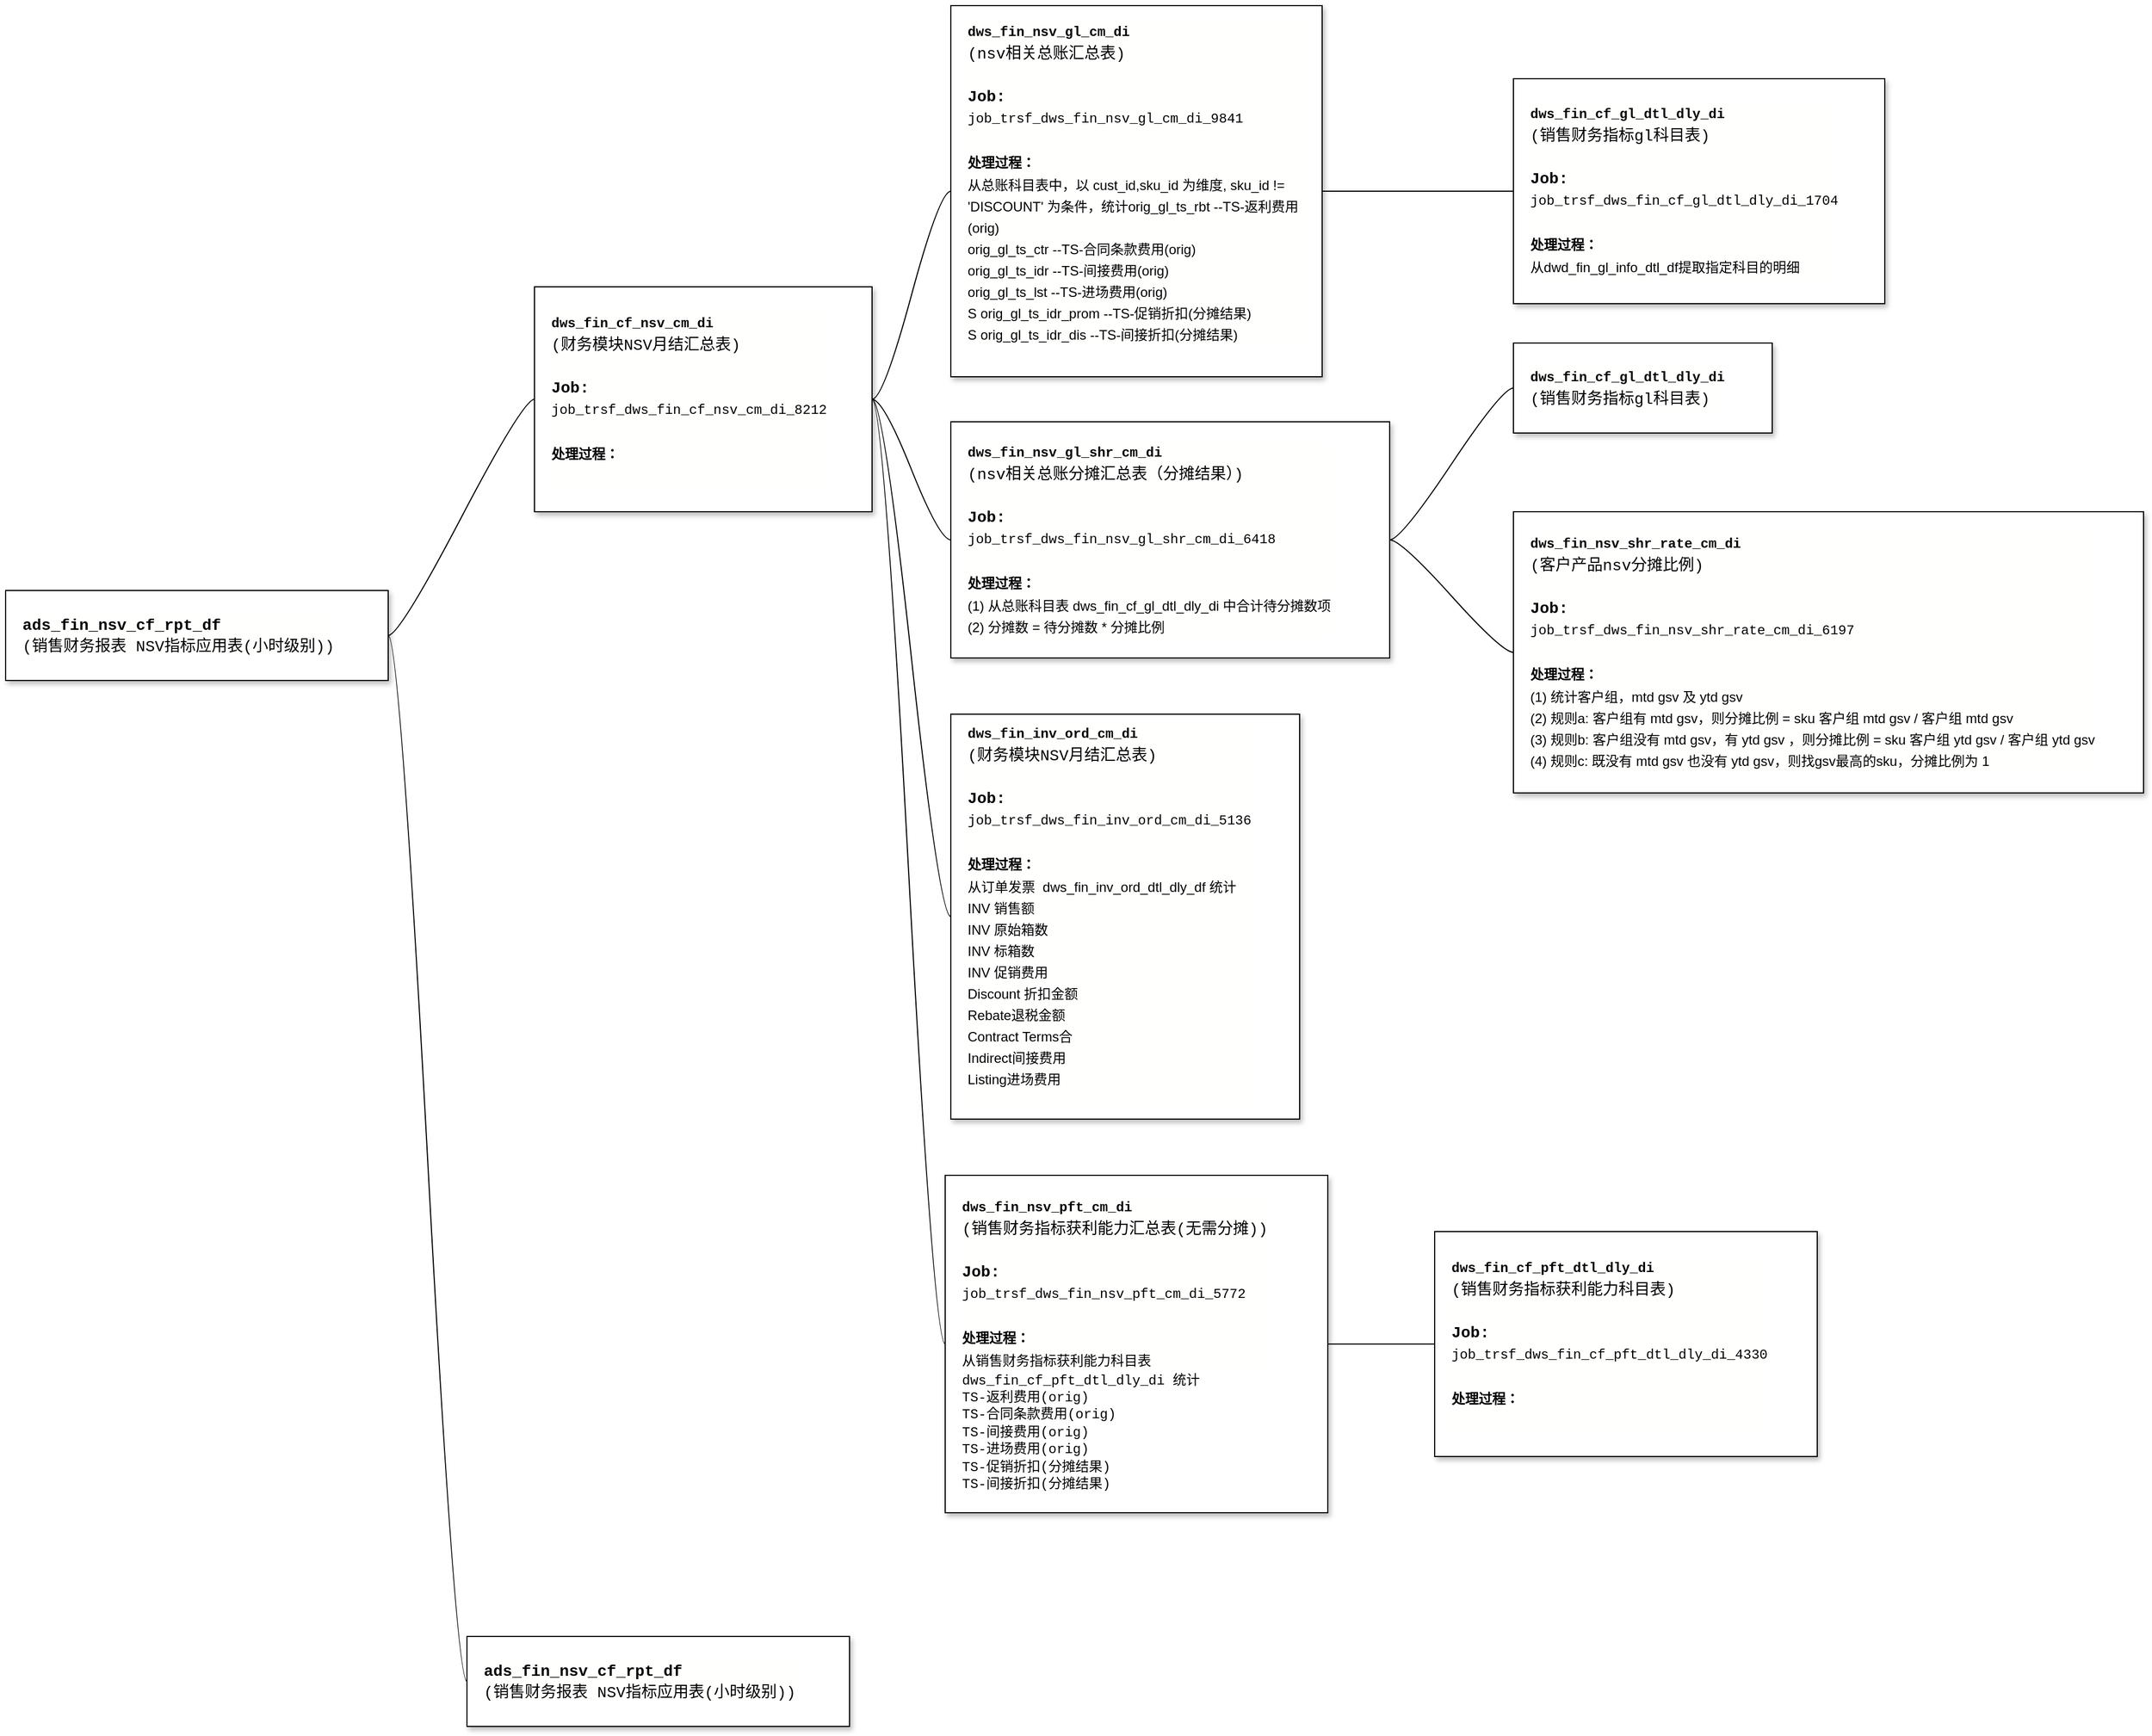 <mxfile version="22.1.18" type="github">
  <diagram name="第 1 页" id="lyR7plTBhS6jm25HHeXX">
    <mxGraphModel dx="2261" dy="746" grid="1" gridSize="10" guides="1" tooltips="1" connect="1" arrows="1" fold="1" page="1" pageScale="1" pageWidth="827" pageHeight="1169" math="0" shadow="0">
      <root>
        <mxCell id="0" />
        <mxCell id="1" parent="0" />
        <mxCell id="bTSbOXXRGPCNgvXaSEfL-14" value="" style="edgeStyle=entityRelationEdgeStyle;rounded=0;orthogonalLoop=1;jettySize=auto;html=1;startArrow=none;endArrow=none;segment=10;curved=1;sourcePerimeterSpacing=0;targetPerimeterSpacing=0;" edge="1" parent="1" source="bTSbOXXRGPCNgvXaSEfL-9" target="bTSbOXXRGPCNgvXaSEfL-13">
          <mxGeometry relative="1" as="geometry" />
        </mxCell>
        <mxCell id="bTSbOXXRGPCNgvXaSEfL-20" value="" style="edgeStyle=entityRelationEdgeStyle;rounded=0;orthogonalLoop=1;jettySize=auto;html=1;startArrow=none;endArrow=none;segment=10;curved=1;sourcePerimeterSpacing=0;targetPerimeterSpacing=0;" edge="1" parent="1" source="bTSbOXXRGPCNgvXaSEfL-9" target="bTSbOXXRGPCNgvXaSEfL-19">
          <mxGeometry relative="1" as="geometry" />
        </mxCell>
        <mxCell id="bTSbOXXRGPCNgvXaSEfL-9" value="&lt;div style=&quot;background-color: rgb(255, 255, 254); font-family: Consolas, &amp;quot;Courier New&amp;quot;, monospace; font-size: 14px; line-height: 19px;&quot;&gt;&lt;b&gt;ads_fin_nsv_cf_rpt_df&lt;/b&gt;&lt;/div&gt;&lt;div style=&quot;background-color: rgb(255, 255, 254); font-family: Consolas, &amp;quot;Courier New&amp;quot;, monospace; font-size: 14px; line-height: 19px;&quot;&gt;(销售财务报表 NSV指标应用表(小时级别))&lt;/div&gt;" style="whiteSpace=wrap;html=1;rounded=0;arcSize=50;align=left;verticalAlign=middle;strokeWidth=1;autosize=1;spacing=15;treeFolding=1;treeMoving=1;newEdgeStyle={&quot;edgeStyle&quot;:&quot;entityRelationEdgeStyle&quot;,&quot;startArrow&quot;:&quot;none&quot;,&quot;endArrow&quot;:&quot;none&quot;,&quot;segment&quot;:10,&quot;curved&quot;:1,&quot;sourcePerimeterSpacing&quot;:0,&quot;targetPerimeterSpacing&quot;:0};shadow=1;" vertex="1" parent="1">
          <mxGeometry x="-110" y="570" width="340" height="80" as="geometry" />
        </mxCell>
        <mxCell id="bTSbOXXRGPCNgvXaSEfL-16" value="" style="edgeStyle=entityRelationEdgeStyle;rounded=0;orthogonalLoop=1;jettySize=auto;html=1;startArrow=none;endArrow=none;segment=10;curved=1;sourcePerimeterSpacing=0;targetPerimeterSpacing=0;" edge="1" parent="1" source="bTSbOXXRGPCNgvXaSEfL-13" target="bTSbOXXRGPCNgvXaSEfL-15">
          <mxGeometry relative="1" as="geometry" />
        </mxCell>
        <mxCell id="bTSbOXXRGPCNgvXaSEfL-22" value="" style="edgeStyle=entityRelationEdgeStyle;rounded=0;orthogonalLoop=1;jettySize=auto;html=1;startArrow=none;endArrow=none;segment=10;curved=1;sourcePerimeterSpacing=0;targetPerimeterSpacing=0;" edge="1" parent="1" source="bTSbOXXRGPCNgvXaSEfL-13" target="bTSbOXXRGPCNgvXaSEfL-21">
          <mxGeometry relative="1" as="geometry" />
        </mxCell>
        <mxCell id="bTSbOXXRGPCNgvXaSEfL-28" value="" style="edgeStyle=entityRelationEdgeStyle;rounded=0;orthogonalLoop=1;jettySize=auto;html=1;startArrow=none;endArrow=none;segment=10;curved=1;sourcePerimeterSpacing=0;targetPerimeterSpacing=0;" edge="1" parent="1" source="bTSbOXXRGPCNgvXaSEfL-13" target="bTSbOXXRGPCNgvXaSEfL-27">
          <mxGeometry relative="1" as="geometry" />
        </mxCell>
        <mxCell id="bTSbOXXRGPCNgvXaSEfL-30" value="" style="edgeStyle=entityRelationEdgeStyle;rounded=0;orthogonalLoop=1;jettySize=auto;html=1;startArrow=none;endArrow=none;segment=10;curved=1;sourcePerimeterSpacing=0;targetPerimeterSpacing=0;" edge="1" parent="1" source="bTSbOXXRGPCNgvXaSEfL-13" target="bTSbOXXRGPCNgvXaSEfL-29">
          <mxGeometry relative="1" as="geometry" />
        </mxCell>
        <mxCell id="bTSbOXXRGPCNgvXaSEfL-13" value="&lt;div style=&quot;background-color: rgb(255, 255, 254); line-height: 19px;&quot;&gt;&lt;font face=&quot;Consolas, Courier New, monospace&quot;&gt;&lt;b&gt;dws_fin_cf_nsv_cm_di&lt;/b&gt;&lt;/font&gt;&lt;br&gt;&lt;/div&gt;&lt;div style=&quot;background-color: rgb(255, 255, 254); font-family: Consolas, &amp;quot;Courier New&amp;quot;, monospace; font-size: 14px; line-height: 19px;&quot;&gt;(财务模块NSV月结汇总表)&lt;/div&gt;&lt;div style=&quot;background-color: rgb(255, 255, 254); font-family: Consolas, &amp;quot;Courier New&amp;quot;, monospace; font-size: 14px; line-height: 19px;&quot;&gt;&lt;br&gt;&lt;/div&gt;&lt;div style=&quot;background-color: rgb(255, 255, 254); font-family: Consolas, &amp;quot;Courier New&amp;quot;, monospace; font-size: 14px; line-height: 19px;&quot;&gt;&lt;b&gt;Job:&lt;/b&gt;&lt;/div&gt;&lt;div style=&quot;background-color: rgb(255, 255, 254); line-height: 19px;&quot;&gt;&lt;font face=&quot;Consolas, Courier New, monospace&quot;&gt;job_trsf_dws_fin_cf_nsv_cm_di_8212&lt;/font&gt;&lt;br&gt;&lt;/div&gt;&lt;div style=&quot;background-color: rgb(255, 255, 254); line-height: 19px;&quot;&gt;&lt;font face=&quot;Consolas, Courier New, monospace&quot;&gt;&lt;br&gt;&lt;/font&gt;&lt;/div&gt;&lt;div style=&quot;background-color: rgb(255, 255, 254); line-height: 19px;&quot;&gt;&lt;font face=&quot;Consolas, Courier New, monospace&quot;&gt;&lt;b&gt;处理过程：&lt;/b&gt;&lt;/font&gt;&lt;/div&gt;&lt;div style=&quot;background-color: rgb(255, 255, 254); line-height: 19px;&quot;&gt;&lt;br&gt;&lt;/div&gt;" style="whiteSpace=wrap;html=1;rounded=0;arcSize=50;align=left;verticalAlign=middle;strokeWidth=1;autosize=1;spacing=15;treeFolding=1;treeMoving=1;newEdgeStyle={&quot;edgeStyle&quot;:&quot;entityRelationEdgeStyle&quot;,&quot;startArrow&quot;:&quot;none&quot;,&quot;endArrow&quot;:&quot;none&quot;,&quot;segment&quot;:10,&quot;curved&quot;:1,&quot;sourcePerimeterSpacing&quot;:0,&quot;targetPerimeterSpacing&quot;:0};shadow=1;" vertex="1" parent="1">
          <mxGeometry x="360" y="300" width="300" height="200" as="geometry" />
        </mxCell>
        <mxCell id="bTSbOXXRGPCNgvXaSEfL-18" value="" style="edgeStyle=entityRelationEdgeStyle;rounded=0;orthogonalLoop=1;jettySize=auto;html=1;startArrow=none;endArrow=none;segment=10;curved=1;sourcePerimeterSpacing=0;targetPerimeterSpacing=0;" edge="1" parent="1" source="bTSbOXXRGPCNgvXaSEfL-15" target="bTSbOXXRGPCNgvXaSEfL-17">
          <mxGeometry relative="1" as="geometry" />
        </mxCell>
        <mxCell id="bTSbOXXRGPCNgvXaSEfL-15" value="&lt;div style=&quot;background-color: rgb(255, 255, 254); line-height: 19px;&quot;&gt;&lt;font face=&quot;Consolas, Courier New, monospace&quot;&gt;&lt;b&gt;dws_fin_nsv_gl_cm_di&lt;/b&gt;&lt;/font&gt;&lt;br&gt;&lt;/div&gt;&lt;div style=&quot;background-color: rgb(255, 255, 254); font-family: Consolas, &amp;quot;Courier New&amp;quot;, monospace; font-size: 14px; line-height: 19px;&quot;&gt;(nsv相关总账汇总表)&lt;/div&gt;&lt;div style=&quot;background-color: rgb(255, 255, 254); font-family: Consolas, &amp;quot;Courier New&amp;quot;, monospace; font-size: 14px; line-height: 19px;&quot;&gt;&lt;br&gt;&lt;/div&gt;&lt;div style=&quot;background-color: rgb(255, 255, 254); font-family: Consolas, &amp;quot;Courier New&amp;quot;, monospace; font-size: 14px; line-height: 19px;&quot;&gt;&lt;b&gt;Job:&lt;/b&gt;&lt;/div&gt;&lt;div style=&quot;background-color: rgb(255, 255, 254); line-height: 19px;&quot;&gt;&lt;font face=&quot;Consolas, Courier New, monospace&quot;&gt;job_trsf_dws_fin_nsv_gl_cm_di_9841&lt;/font&gt;&lt;br&gt;&lt;/div&gt;&lt;div style=&quot;background-color: rgb(255, 255, 254); line-height: 19px;&quot;&gt;&lt;font face=&quot;Consolas, Courier New, monospace&quot;&gt;&lt;br&gt;&lt;/font&gt;&lt;/div&gt;&lt;div style=&quot;background-color: rgb(255, 255, 254); line-height: 19px;&quot;&gt;&lt;font face=&quot;Consolas, Courier New, monospace&quot;&gt;&lt;b&gt;处理过程：&lt;/b&gt;&lt;/font&gt;&lt;/div&gt;&lt;div style=&quot;background-color: rgb(255, 255, 254); line-height: 19px;&quot;&gt;从总账科目表中，以 cust_id,sku_id 为维度, sku_id != &#39;DISCOUNT&#39; 为条件，统计orig_gl_ts_rbt --TS-返利费用(orig)&lt;/div&gt;&lt;div style=&quot;background-color: rgb(255, 255, 254); line-height: 19px;&quot;&gt;orig_gl_ts_ctr --TS-合同条款费用(orig)&lt;/div&gt;&lt;div style=&quot;background-color: rgb(255, 255, 254); line-height: 19px;&quot;&gt;orig_gl_ts_idr --TS-间接费用(orig)&lt;/div&gt;&lt;div style=&quot;background-color: rgb(255, 255, 254); line-height: 19px;&quot;&gt;orig_gl_ts_lst --TS-进场费用(orig)&lt;/div&gt;&lt;div style=&quot;background-color: rgb(255, 255, 254); line-height: 19px;&quot;&gt;S orig_gl_ts_idr_prom --TS-促销折扣(分摊结果)&lt;/div&gt;&lt;div style=&quot;background-color: rgb(255, 255, 254); line-height: 19px;&quot;&gt;S orig_gl_ts_idr_dis --TS-间接折扣(分摊结果)&lt;/div&gt;&lt;div&gt;&lt;br&gt;&lt;/div&gt;" style="whiteSpace=wrap;html=1;rounded=0;arcSize=50;align=left;verticalAlign=middle;strokeWidth=1;autosize=1;spacing=15;treeFolding=1;treeMoving=1;newEdgeStyle={&quot;edgeStyle&quot;:&quot;entityRelationEdgeStyle&quot;,&quot;startArrow&quot;:&quot;none&quot;,&quot;endArrow&quot;:&quot;none&quot;,&quot;segment&quot;:10,&quot;curved&quot;:1,&quot;sourcePerimeterSpacing&quot;:0,&quot;targetPerimeterSpacing&quot;:0};shadow=1;" vertex="1" parent="1">
          <mxGeometry x="730" y="50" width="330" height="330" as="geometry" />
        </mxCell>
        <mxCell id="bTSbOXXRGPCNgvXaSEfL-17" value="&lt;div style=&quot;background-color: rgb(255, 255, 254); line-height: 19px;&quot;&gt;&lt;font face=&quot;Consolas, Courier New, monospace&quot;&gt;&lt;b&gt;dws_fin_cf_gl_dtl_dly_di&lt;/b&gt;&lt;/font&gt;&lt;br&gt;&lt;/div&gt;&lt;div style=&quot;background-color: rgb(255, 255, 254); font-family: Consolas, &amp;quot;Courier New&amp;quot;, monospace; font-size: 14px; line-height: 19px;&quot;&gt;(销售财务指标gl科目表)&lt;/div&gt;&lt;div style=&quot;background-color: rgb(255, 255, 254); font-family: Consolas, &amp;quot;Courier New&amp;quot;, monospace; font-size: 14px; line-height: 19px;&quot;&gt;&lt;br&gt;&lt;/div&gt;&lt;div style=&quot;background-color: rgb(255, 255, 254); font-family: Consolas, &amp;quot;Courier New&amp;quot;, monospace; font-size: 14px; line-height: 19px;&quot;&gt;&lt;b&gt;Job:&lt;/b&gt;&lt;/div&gt;&lt;div style=&quot;background-color: rgb(255, 255, 254); line-height: 19px;&quot;&gt;&lt;font face=&quot;Consolas, Courier New, monospace&quot;&gt;job_trsf_dws_fin_cf_gl_dtl_dly_di_1704&lt;/font&gt;&lt;br&gt;&lt;/div&gt;&lt;div style=&quot;background-color: rgb(255, 255, 254); line-height: 19px;&quot;&gt;&lt;font face=&quot;Consolas, Courier New, monospace&quot;&gt;&lt;br&gt;&lt;/font&gt;&lt;/div&gt;&lt;div style=&quot;background-color: rgb(255, 255, 254); line-height: 19px;&quot;&gt;&lt;font face=&quot;Consolas, Courier New, monospace&quot;&gt;&lt;b&gt;处理过程：&lt;/b&gt;&lt;/font&gt;&lt;/div&gt;&lt;div style=&quot;background-color: rgb(255, 255, 254); line-height: 19px;&quot;&gt;&lt;font face=&quot;Consolas, Courier New, monospace&quot;&gt;从&lt;/font&gt;dwd_fin_gl_info_dtl_df提取指定科目的明细&lt;/div&gt;" style="whiteSpace=wrap;html=1;rounded=0;arcSize=50;align=left;verticalAlign=middle;strokeWidth=1;autosize=1;spacing=15;treeFolding=1;treeMoving=1;newEdgeStyle={&quot;edgeStyle&quot;:&quot;entityRelationEdgeStyle&quot;,&quot;startArrow&quot;:&quot;none&quot;,&quot;endArrow&quot;:&quot;none&quot;,&quot;segment&quot;:10,&quot;curved&quot;:1,&quot;sourcePerimeterSpacing&quot;:0,&quot;targetPerimeterSpacing&quot;:0};shadow=1;" vertex="1" parent="1">
          <mxGeometry x="1230" y="115" width="330" height="200" as="geometry" />
        </mxCell>
        <mxCell id="bTSbOXXRGPCNgvXaSEfL-19" value="&lt;div style=&quot;background-color: rgb(255, 255, 254); font-family: Consolas, &amp;quot;Courier New&amp;quot;, monospace; font-size: 14px; line-height: 19px;&quot;&gt;&lt;b&gt;ads_fin_nsv_cf_rpt_df&lt;/b&gt;&lt;/div&gt;&lt;div style=&quot;background-color: rgb(255, 255, 254); font-family: Consolas, &amp;quot;Courier New&amp;quot;, monospace; font-size: 14px; line-height: 19px;&quot;&gt;(销售财务报表 NSV指标应用表(小时级别))&lt;/div&gt;" style="whiteSpace=wrap;html=1;rounded=0;arcSize=50;align=left;verticalAlign=middle;strokeWidth=1;autosize=1;spacing=15;treeFolding=1;treeMoving=1;newEdgeStyle={&quot;edgeStyle&quot;:&quot;entityRelationEdgeStyle&quot;,&quot;startArrow&quot;:&quot;none&quot;,&quot;endArrow&quot;:&quot;none&quot;,&quot;segment&quot;:10,&quot;curved&quot;:1,&quot;sourcePerimeterSpacing&quot;:0,&quot;targetPerimeterSpacing&quot;:0};shadow=1;" vertex="1" parent="1">
          <mxGeometry x="300" y="1500" width="340" height="80" as="geometry" />
        </mxCell>
        <mxCell id="bTSbOXXRGPCNgvXaSEfL-24" value="" style="edgeStyle=entityRelationEdgeStyle;rounded=0;orthogonalLoop=1;jettySize=auto;html=1;startArrow=none;endArrow=none;segment=10;curved=1;sourcePerimeterSpacing=0;targetPerimeterSpacing=0;" edge="1" parent="1" source="bTSbOXXRGPCNgvXaSEfL-21" target="bTSbOXXRGPCNgvXaSEfL-23">
          <mxGeometry relative="1" as="geometry" />
        </mxCell>
        <mxCell id="bTSbOXXRGPCNgvXaSEfL-26" value="" style="edgeStyle=entityRelationEdgeStyle;rounded=0;orthogonalLoop=1;jettySize=auto;html=1;startArrow=none;endArrow=none;segment=10;curved=1;sourcePerimeterSpacing=0;targetPerimeterSpacing=0;" edge="1" parent="1" source="bTSbOXXRGPCNgvXaSEfL-21" target="bTSbOXXRGPCNgvXaSEfL-25">
          <mxGeometry relative="1" as="geometry" />
        </mxCell>
        <mxCell id="bTSbOXXRGPCNgvXaSEfL-21" value="&lt;div style=&quot;background-color: rgb(255, 255, 254); line-height: 19px;&quot;&gt;&lt;font face=&quot;Consolas, Courier New, monospace&quot;&gt;&lt;b&gt;dws_fin_nsv_gl_shr_cm_di&lt;/b&gt;&lt;/font&gt;&lt;br&gt;&lt;/div&gt;&lt;div style=&quot;background-color: rgb(255, 255, 254); font-family: Consolas, &amp;quot;Courier New&amp;quot;, monospace; font-size: 14px; line-height: 19px;&quot;&gt;(nsv相关总账分摊汇总表（分摊结果）)&lt;/div&gt;&lt;div style=&quot;background-color: rgb(255, 255, 254); font-family: Consolas, &amp;quot;Courier New&amp;quot;, monospace; font-size: 14px; line-height: 19px;&quot;&gt;&lt;br&gt;&lt;/div&gt;&lt;div style=&quot;background-color: rgb(255, 255, 254); font-family: Consolas, &amp;quot;Courier New&amp;quot;, monospace; font-size: 14px; line-height: 19px;&quot;&gt;&lt;b&gt;Job:&lt;/b&gt;&lt;/div&gt;&lt;div style=&quot;background-color: rgb(255, 255, 254); line-height: 19px;&quot;&gt;&lt;font face=&quot;Consolas, Courier New, monospace&quot;&gt;job_trsf_dws_fin_nsv_gl_shr_cm_di_6418&lt;/font&gt;&lt;br&gt;&lt;/div&gt;&lt;div style=&quot;background-color: rgb(255, 255, 254); line-height: 19px;&quot;&gt;&lt;font face=&quot;Consolas, Courier New, monospace&quot;&gt;&lt;br&gt;&lt;/font&gt;&lt;/div&gt;&lt;div style=&quot;background-color: rgb(255, 255, 254); line-height: 19px;&quot;&gt;&lt;font face=&quot;Consolas, Courier New, monospace&quot;&gt;&lt;b&gt;处理过程：&lt;/b&gt;&lt;/font&gt;&lt;/div&gt;&lt;div style=&quot;background-color: rgb(255, 255, 254); line-height: 19px;&quot;&gt;(1) 从总账科目表&amp;nbsp;dws_fin_cf_gl_dtl_dly_di 中合计待分摊数项&lt;/div&gt;&lt;div style=&quot;background-color: rgb(255, 255, 254); line-height: 19px;&quot;&gt;(2) 分摊数 = 待分摊数 * 分摊比例&lt;/div&gt;" style="whiteSpace=wrap;html=1;rounded=0;arcSize=50;align=left;verticalAlign=middle;strokeWidth=1;autosize=1;spacing=15;treeFolding=1;treeMoving=1;newEdgeStyle={&quot;edgeStyle&quot;:&quot;entityRelationEdgeStyle&quot;,&quot;startArrow&quot;:&quot;none&quot;,&quot;endArrow&quot;:&quot;none&quot;,&quot;segment&quot;:10,&quot;curved&quot;:1,&quot;sourcePerimeterSpacing&quot;:0,&quot;targetPerimeterSpacing&quot;:0};shadow=1;" vertex="1" parent="1">
          <mxGeometry x="730" y="420" width="390" height="210" as="geometry" />
        </mxCell>
        <mxCell id="bTSbOXXRGPCNgvXaSEfL-23" value="&lt;div style=&quot;background-color: rgb(255, 255, 254); line-height: 19px;&quot;&gt;&lt;div style=&quot;font-family: Consolas, &amp;quot;Courier New&amp;quot;, monospace; font-size: 14px; line-height: 19px;&quot;&gt;&lt;div style=&quot;border-color: var(--border-color); font-family: Helvetica; font-size: 12px; line-height: 19px;&quot;&gt;&lt;font style=&quot;border-color: var(--border-color);&quot; face=&quot;Consolas, Courier New, monospace&quot;&gt;&lt;b style=&quot;border-color: var(--border-color);&quot;&gt;dws_fin_cf_gl_dtl_dly_di&lt;/b&gt;&lt;/font&gt;&lt;br style=&quot;border-color: var(--border-color);&quot;&gt;&lt;/div&gt;&lt;div style=&quot;border-color: var(--border-color); line-height: 19px;&quot;&gt;(销售财务指标gl科目表)&lt;/div&gt;&lt;/div&gt;&lt;/div&gt;" style="whiteSpace=wrap;html=1;rounded=0;arcSize=50;align=left;verticalAlign=middle;strokeWidth=1;autosize=1;spacing=15;treeFolding=1;treeMoving=1;newEdgeStyle={&quot;edgeStyle&quot;:&quot;entityRelationEdgeStyle&quot;,&quot;startArrow&quot;:&quot;none&quot;,&quot;endArrow&quot;:&quot;none&quot;,&quot;segment&quot;:10,&quot;curved&quot;:1,&quot;sourcePerimeterSpacing&quot;:0,&quot;targetPerimeterSpacing&quot;:0};shadow=1;" vertex="1" parent="1">
          <mxGeometry x="1230" y="350" width="230" height="80" as="geometry" />
        </mxCell>
        <mxCell id="bTSbOXXRGPCNgvXaSEfL-25" value="&lt;div style=&quot;background-color: rgb(255, 255, 254); line-height: 19px;&quot;&gt;&lt;font face=&quot;Consolas, Courier New, monospace&quot;&gt;&lt;b&gt;dws_fin_nsv_shr_rate_cm_di&lt;/b&gt;&lt;/font&gt;&lt;br&gt;&lt;/div&gt;&lt;div style=&quot;background-color: rgb(255, 255, 254); font-family: Consolas, &amp;quot;Courier New&amp;quot;, monospace; font-size: 14px; line-height: 19px;&quot;&gt;(客户产品nsv分摊比例)&lt;/div&gt;&lt;div style=&quot;background-color: rgb(255, 255, 254); font-family: Consolas, &amp;quot;Courier New&amp;quot;, monospace; font-size: 14px; line-height: 19px;&quot;&gt;&lt;br&gt;&lt;/div&gt;&lt;div style=&quot;background-color: rgb(255, 255, 254); font-family: Consolas, &amp;quot;Courier New&amp;quot;, monospace; font-size: 14px; line-height: 19px;&quot;&gt;&lt;b&gt;Job:&lt;/b&gt;&lt;/div&gt;&lt;div style=&quot;background-color: rgb(255, 255, 254); line-height: 19px;&quot;&gt;&lt;font face=&quot;Consolas, Courier New, monospace&quot;&gt;job_trsf_dws_fin_nsv_shr_rate_cm_di_6197&lt;/font&gt;&lt;br&gt;&lt;/div&gt;&lt;div style=&quot;background-color: rgb(255, 255, 254); line-height: 19px;&quot;&gt;&lt;font face=&quot;Consolas, Courier New, monospace&quot;&gt;&lt;br&gt;&lt;/font&gt;&lt;/div&gt;&lt;div style=&quot;background-color: rgb(255, 255, 254); line-height: 19px;&quot;&gt;&lt;font face=&quot;Consolas, Courier New, monospace&quot;&gt;&lt;b&gt;处理过程：&lt;/b&gt;&lt;/font&gt;&lt;/div&gt;&lt;div style=&quot;background-color: rgb(255, 255, 254); line-height: 19px;&quot;&gt;(1) 统计客户组，mtd gsv 及 ytd gsv&lt;/div&gt;&lt;div style=&quot;background-color: rgb(255, 255, 254); line-height: 19px;&quot;&gt;(2) 规则a: 客户组有 mtd gsv，则分摊比例 = sku 客户组 mtd gsv / 客户组 mtd gsv&lt;/div&gt;&lt;div style=&quot;background-color: rgb(255, 255, 254); line-height: 19px;&quot;&gt;(3) 规则b: 客户组没有 mtd gsv，有 ytd gsv ，则分摊比例 = sku 客户组 ytd gsv / 客户组 ytd gsv&lt;/div&gt;&lt;div style=&quot;background-color: rgb(255, 255, 254); line-height: 19px;&quot;&gt;(4) 规则c: 既没有 mtd gsv 也没有 ytd gsv，则找gsv最高的sku，分摊比例为 1&lt;/div&gt;" style="whiteSpace=wrap;html=1;rounded=0;arcSize=50;align=left;verticalAlign=middle;strokeWidth=1;autosize=1;spacing=15;treeFolding=1;treeMoving=1;newEdgeStyle={&quot;edgeStyle&quot;:&quot;entityRelationEdgeStyle&quot;,&quot;startArrow&quot;:&quot;none&quot;,&quot;endArrow&quot;:&quot;none&quot;,&quot;segment&quot;:10,&quot;curved&quot;:1,&quot;sourcePerimeterSpacing&quot;:0,&quot;targetPerimeterSpacing&quot;:0};shadow=1;" vertex="1" parent="1">
          <mxGeometry x="1230" y="500" width="560" height="250" as="geometry" />
        </mxCell>
        <mxCell id="bTSbOXXRGPCNgvXaSEfL-27" value="&lt;div style=&quot;background-color: rgb(255, 255, 254); line-height: 19px;&quot;&gt;&lt;font face=&quot;Consolas, Courier New, monospace&quot;&gt;&lt;b&gt;dws_fin_inv_ord_cm_di&lt;/b&gt;&lt;/font&gt;&lt;br&gt;&lt;/div&gt;&lt;div style=&quot;background-color: rgb(255, 255, 254); font-family: Consolas, &amp;quot;Courier New&amp;quot;, monospace; font-size: 14px; line-height: 19px;&quot;&gt;(财务模块NSV月结汇总表)&lt;/div&gt;&lt;div style=&quot;background-color: rgb(255, 255, 254); font-family: Consolas, &amp;quot;Courier New&amp;quot;, monospace; font-size: 14px; line-height: 19px;&quot;&gt;&lt;br&gt;&lt;/div&gt;&lt;div style=&quot;background-color: rgb(255, 255, 254); font-family: Consolas, &amp;quot;Courier New&amp;quot;, monospace; font-size: 14px; line-height: 19px;&quot;&gt;&lt;b&gt;Job:&lt;/b&gt;&lt;/div&gt;&lt;div style=&quot;background-color: rgb(255, 255, 254); line-height: 19px;&quot;&gt;&lt;font face=&quot;Consolas, Courier New, monospace&quot;&gt;job_trsf_dws_fin_inv_ord_cm_di_5136&lt;/font&gt;&lt;br&gt;&lt;/div&gt;&lt;div style=&quot;background-color: rgb(255, 255, 254); line-height: 19px;&quot;&gt;&lt;font face=&quot;Consolas, Courier New, monospace&quot;&gt;&lt;br&gt;&lt;/font&gt;&lt;/div&gt;&lt;div style=&quot;background-color: rgb(255, 255, 254); line-height: 19px;&quot;&gt;&lt;font face=&quot;Consolas, Courier New, monospace&quot;&gt;&lt;b&gt;处理过程：&lt;/b&gt;&lt;/font&gt;&lt;/div&gt;&lt;div style=&quot;background-color: rgb(255, 255, 254); line-height: 19px;&quot;&gt;从订单发票&amp;nbsp;&amp;nbsp;dws_fin_inv_ord_dtl_dly_df&amp;nbsp;统计&lt;/div&gt;&lt;div style=&quot;background-color: rgb(255, 255, 254); line-height: 19px;&quot;&gt;&lt;div style=&quot;line-height: 19px;&quot;&gt;INV 销售额&lt;/div&gt;&lt;div style=&quot;line-height: 19px;&quot;&gt;INV 原始箱数&lt;/div&gt;&lt;div style=&quot;line-height: 19px;&quot;&gt;INV 标箱数&lt;/div&gt;&lt;div style=&quot;line-height: 19px;&quot;&gt;INV 促销费用&lt;/div&gt;&lt;div style=&quot;line-height: 19px;&quot;&gt;Discount 折扣金额&lt;/div&gt;&lt;div style=&quot;line-height: 19px;&quot;&gt;Rebate退税金额&lt;/div&gt;&lt;div style=&quot;line-height: 19px;&quot;&gt;Contract Terms合&lt;/div&gt;&lt;div style=&quot;line-height: 19px;&quot;&gt;Indirect间接费用&lt;/div&gt;&lt;div style=&quot;line-height: 19px;&quot;&gt;Listing进场费用&lt;/div&gt;&lt;div&gt;&lt;br&gt;&lt;/div&gt;&lt;/div&gt;" style="whiteSpace=wrap;html=1;rounded=0;arcSize=50;align=left;verticalAlign=middle;strokeWidth=1;autosize=1;spacing=15;treeFolding=1;treeMoving=1;newEdgeStyle={&quot;edgeStyle&quot;:&quot;entityRelationEdgeStyle&quot;,&quot;startArrow&quot;:&quot;none&quot;,&quot;endArrow&quot;:&quot;none&quot;,&quot;segment&quot;:10,&quot;curved&quot;:1,&quot;sourcePerimeterSpacing&quot;:0,&quot;targetPerimeterSpacing&quot;:0};shadow=1;" vertex="1" parent="1">
          <mxGeometry x="730" y="680" width="310" height="360" as="geometry" />
        </mxCell>
        <mxCell id="bTSbOXXRGPCNgvXaSEfL-34" value="" style="edgeStyle=entityRelationEdgeStyle;rounded=0;orthogonalLoop=1;jettySize=auto;html=1;startArrow=none;endArrow=none;segment=10;curved=1;sourcePerimeterSpacing=0;targetPerimeterSpacing=0;" edge="1" parent="1" source="bTSbOXXRGPCNgvXaSEfL-29" target="bTSbOXXRGPCNgvXaSEfL-33">
          <mxGeometry relative="1" as="geometry" />
        </mxCell>
        <mxCell id="bTSbOXXRGPCNgvXaSEfL-29" value="&lt;div style=&quot;background-color: rgb(255, 255, 254); line-height: 19px;&quot;&gt;&lt;font face=&quot;Consolas, Courier New, monospace&quot;&gt;&lt;b&gt;dws_fin_nsv_pft_cm_di&lt;/b&gt;&lt;/font&gt;&lt;br&gt;&lt;/div&gt;&lt;div style=&quot;background-color: rgb(255, 255, 254); font-family: Consolas, &amp;quot;Courier New&amp;quot;, monospace; font-size: 14px; line-height: 19px;&quot;&gt;(销售财务指标获利能力汇总表(无需分摊))&lt;/div&gt;&lt;div style=&quot;background-color: rgb(255, 255, 254); font-family: Consolas, &amp;quot;Courier New&amp;quot;, monospace; font-size: 14px; line-height: 19px;&quot;&gt;&lt;br&gt;&lt;/div&gt;&lt;div style=&quot;background-color: rgb(255, 255, 254); font-family: Consolas, &amp;quot;Courier New&amp;quot;, monospace; font-size: 14px; line-height: 19px;&quot;&gt;&lt;b&gt;Job:&lt;/b&gt;&lt;/div&gt;&lt;div style=&quot;background-color: rgb(255, 255, 254); line-height: 19px;&quot;&gt;&lt;font face=&quot;Consolas, Courier New, monospace&quot;&gt;job_trsf_dws_fin_nsv_pft_cm_di_5772&lt;/font&gt;&lt;br&gt;&lt;/div&gt;&lt;div style=&quot;background-color: rgb(255, 255, 254); line-height: 19px;&quot;&gt;&lt;font face=&quot;Consolas, Courier New, monospace&quot;&gt;&lt;br&gt;&lt;/font&gt;&lt;/div&gt;&lt;div style=&quot;background-color: rgb(255, 255, 254); line-height: 19px;&quot;&gt;&lt;font face=&quot;Consolas, Courier New, monospace&quot;&gt;&lt;b&gt;处理过程：&lt;/b&gt;&lt;/font&gt;&lt;/div&gt;&lt;div style=&quot;background-color: rgb(255, 255, 254); line-height: 19px;&quot;&gt;从销售财务指标获利能力科目表&amp;nbsp;&lt;/div&gt;&lt;span style=&quot;font-family: Consolas, &amp;quot;Courier New&amp;quot;, monospace;&quot;&gt;dws_fin_cf_pft_dtl_dly_di&amp;nbsp;统计&lt;/span&gt;&lt;br&gt;&lt;div style=&quot;&quot;&gt;&lt;font face=&quot;Consolas, Courier New, monospace&quot;&gt;TS-返利费用(orig)&lt;/font&gt;&lt;/div&gt;&lt;div style=&quot;&quot;&gt;&lt;font face=&quot;Consolas, Courier New, monospace&quot;&gt;TS-合同条款费用(orig)&lt;/font&gt;&lt;/div&gt;&lt;div style=&quot;&quot;&gt;&lt;font face=&quot;Consolas, Courier New, monospace&quot;&gt;TS-间接费用(orig)&lt;/font&gt;&lt;/div&gt;&lt;div style=&quot;&quot;&gt;&lt;font face=&quot;Consolas, Courier New, monospace&quot;&gt;TS-进场费用(orig)&lt;/font&gt;&lt;/div&gt;&lt;div style=&quot;&quot;&gt;&lt;font face=&quot;Consolas, Courier New, monospace&quot;&gt;TS-促销折扣(分摊结果)&lt;/font&gt;&lt;/div&gt;&lt;div style=&quot;&quot;&gt;&lt;font face=&quot;Consolas, Courier New, monospace&quot;&gt;TS-间接折扣(分摊结果)&lt;/font&gt;&lt;/div&gt;" style="whiteSpace=wrap;html=1;rounded=0;arcSize=50;align=left;verticalAlign=middle;strokeWidth=1;autosize=1;spacing=15;treeFolding=1;treeMoving=1;newEdgeStyle={&quot;edgeStyle&quot;:&quot;entityRelationEdgeStyle&quot;,&quot;startArrow&quot;:&quot;none&quot;,&quot;endArrow&quot;:&quot;none&quot;,&quot;segment&quot;:10,&quot;curved&quot;:1,&quot;sourcePerimeterSpacing&quot;:0,&quot;targetPerimeterSpacing&quot;:0};shadow=1;" vertex="1" parent="1">
          <mxGeometry x="725" y="1090" width="340" height="300" as="geometry" />
        </mxCell>
        <mxCell id="bTSbOXXRGPCNgvXaSEfL-33" value="&lt;div style=&quot;background-color: rgb(255, 255, 254); line-height: 19px;&quot;&gt;&lt;font face=&quot;Consolas, Courier New, monospace&quot;&gt;&lt;b&gt;dws_fin_cf_pft_dtl_dly_di&lt;/b&gt;&lt;/font&gt;&lt;br&gt;&lt;/div&gt;&lt;div style=&quot;background-color: rgb(255, 255, 254); font-family: Consolas, &amp;quot;Courier New&amp;quot;, monospace; font-size: 14px; line-height: 19px;&quot;&gt;(销售财务指标获利能力科目表)&lt;/div&gt;&lt;div style=&quot;background-color: rgb(255, 255, 254); font-family: Consolas, &amp;quot;Courier New&amp;quot;, monospace; font-size: 14px; line-height: 19px;&quot;&gt;&lt;br&gt;&lt;/div&gt;&lt;div style=&quot;background-color: rgb(255, 255, 254); font-family: Consolas, &amp;quot;Courier New&amp;quot;, monospace; font-size: 14px; line-height: 19px;&quot;&gt;&lt;b&gt;Job:&lt;/b&gt;&lt;/div&gt;&lt;div style=&quot;background-color: rgb(255, 255, 254); line-height: 19px;&quot;&gt;&lt;font face=&quot;Consolas, Courier New, monospace&quot;&gt;job_trsf_dws_fin_cf_pft_dtl_dly_di_4330&lt;/font&gt;&lt;br&gt;&lt;/div&gt;&lt;div style=&quot;background-color: rgb(255, 255, 254); line-height: 19px;&quot;&gt;&lt;font face=&quot;Consolas, Courier New, monospace&quot;&gt;&lt;br&gt;&lt;/font&gt;&lt;/div&gt;&lt;div style=&quot;background-color: rgb(255, 255, 254); line-height: 19px;&quot;&gt;&lt;font face=&quot;Consolas, Courier New, monospace&quot;&gt;&lt;b&gt;处理过程：&lt;/b&gt;&lt;/font&gt;&lt;/div&gt;&lt;div style=&quot;background-color: rgb(255, 255, 254); line-height: 19px;&quot;&gt;&lt;br&gt;&lt;/div&gt;" style="whiteSpace=wrap;html=1;rounded=0;arcSize=50;align=left;verticalAlign=middle;strokeWidth=1;autosize=1;spacing=15;treeFolding=1;treeMoving=1;newEdgeStyle={&quot;edgeStyle&quot;:&quot;entityRelationEdgeStyle&quot;,&quot;startArrow&quot;:&quot;none&quot;,&quot;endArrow&quot;:&quot;none&quot;,&quot;segment&quot;:10,&quot;curved&quot;:1,&quot;sourcePerimeterSpacing&quot;:0,&quot;targetPerimeterSpacing&quot;:0};shadow=1;" vertex="1" parent="1">
          <mxGeometry x="1160" y="1140" width="340" height="200" as="geometry" />
        </mxCell>
      </root>
    </mxGraphModel>
  </diagram>
</mxfile>
